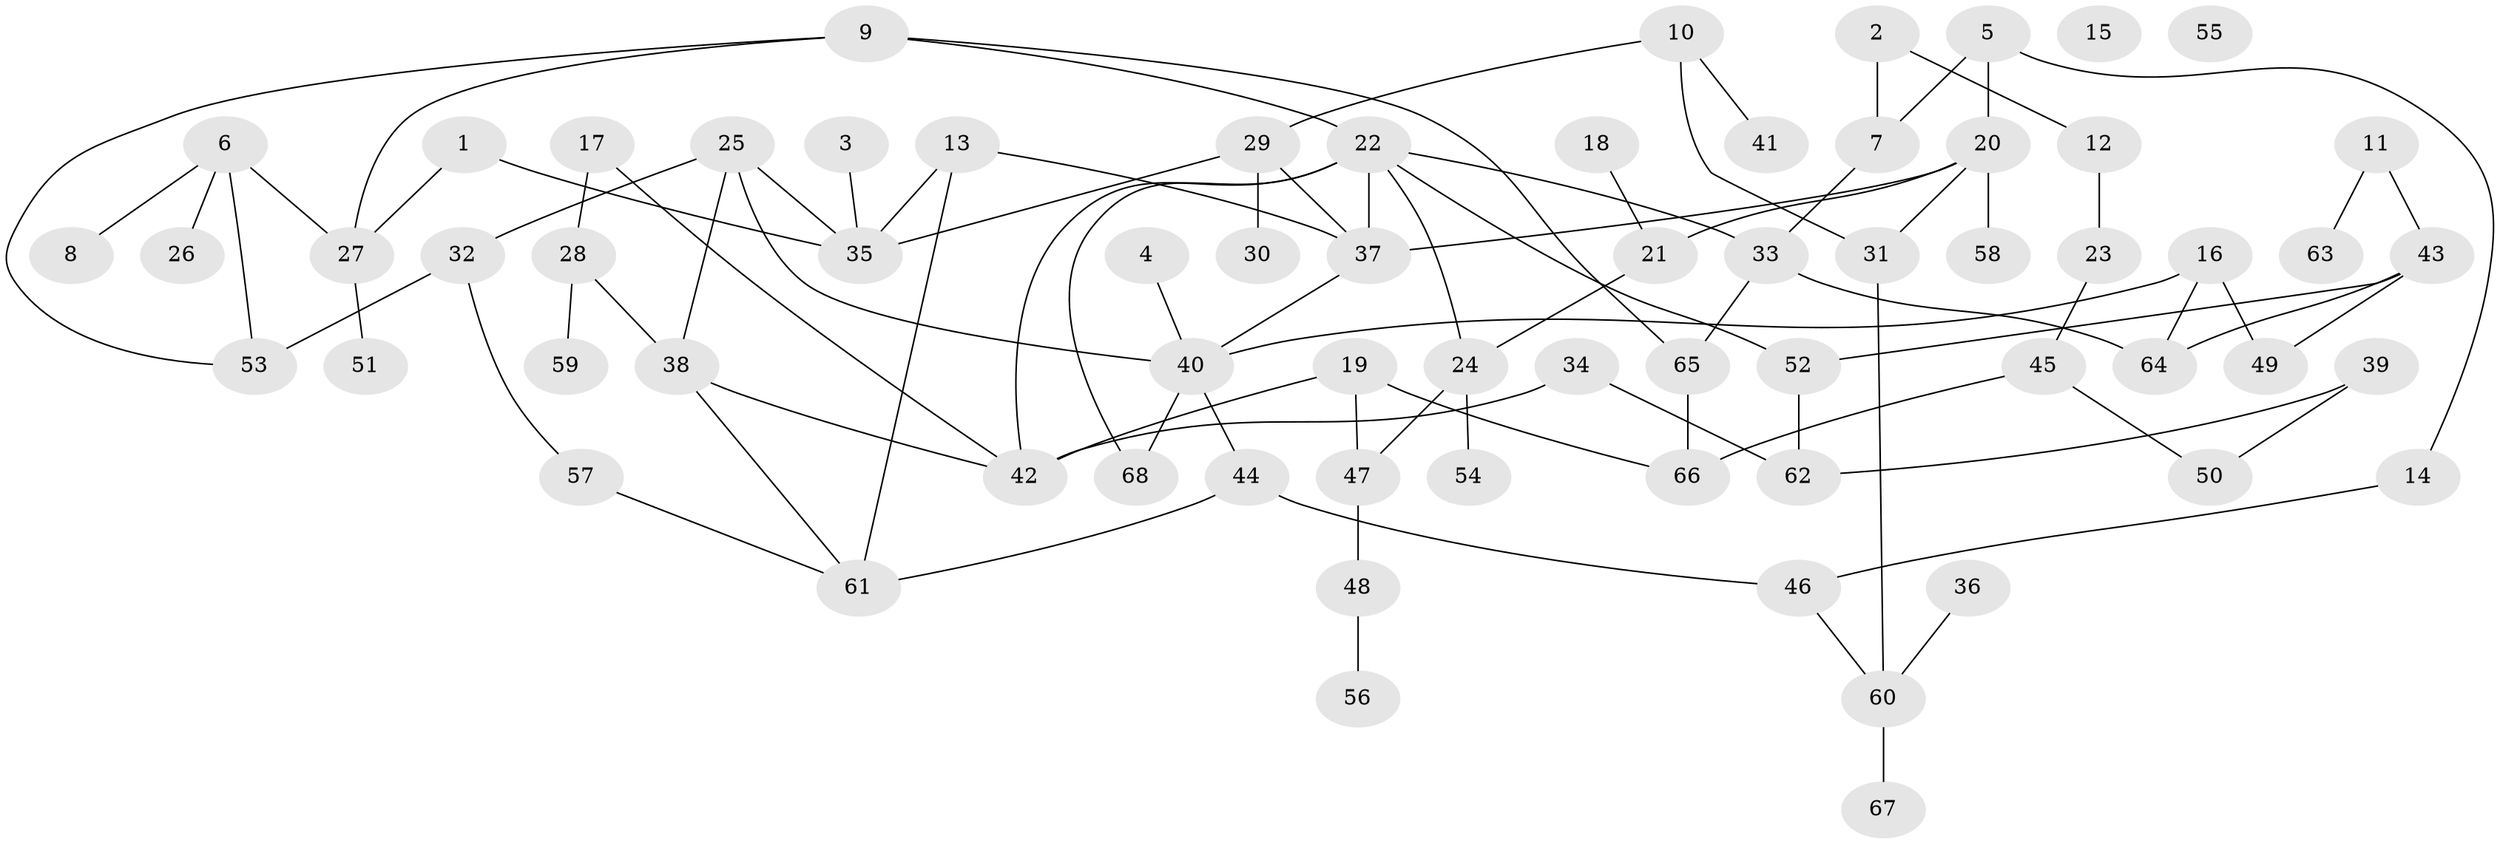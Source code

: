 // Generated by graph-tools (version 1.1) at 2025/49/03/09/25 03:49:03]
// undirected, 68 vertices, 90 edges
graph export_dot {
graph [start="1"]
  node [color=gray90,style=filled];
  1;
  2;
  3;
  4;
  5;
  6;
  7;
  8;
  9;
  10;
  11;
  12;
  13;
  14;
  15;
  16;
  17;
  18;
  19;
  20;
  21;
  22;
  23;
  24;
  25;
  26;
  27;
  28;
  29;
  30;
  31;
  32;
  33;
  34;
  35;
  36;
  37;
  38;
  39;
  40;
  41;
  42;
  43;
  44;
  45;
  46;
  47;
  48;
  49;
  50;
  51;
  52;
  53;
  54;
  55;
  56;
  57;
  58;
  59;
  60;
  61;
  62;
  63;
  64;
  65;
  66;
  67;
  68;
  1 -- 27;
  1 -- 35;
  2 -- 7;
  2 -- 12;
  3 -- 35;
  4 -- 40;
  5 -- 7;
  5 -- 14;
  5 -- 20;
  6 -- 8;
  6 -- 26;
  6 -- 27;
  6 -- 53;
  7 -- 33;
  9 -- 22;
  9 -- 27;
  9 -- 53;
  9 -- 65;
  10 -- 29;
  10 -- 31;
  10 -- 41;
  11 -- 43;
  11 -- 63;
  12 -- 23;
  13 -- 35;
  13 -- 37;
  13 -- 61;
  14 -- 46;
  16 -- 40;
  16 -- 49;
  16 -- 64;
  17 -- 28;
  17 -- 42;
  18 -- 21;
  19 -- 42;
  19 -- 47;
  19 -- 66;
  20 -- 21;
  20 -- 31;
  20 -- 37;
  20 -- 58;
  21 -- 24;
  22 -- 24;
  22 -- 33;
  22 -- 37;
  22 -- 42;
  22 -- 52;
  22 -- 68;
  23 -- 45;
  24 -- 47;
  24 -- 54;
  25 -- 32;
  25 -- 35;
  25 -- 38;
  25 -- 40;
  27 -- 51;
  28 -- 38;
  28 -- 59;
  29 -- 30;
  29 -- 35;
  29 -- 37;
  31 -- 60;
  32 -- 53;
  32 -- 57;
  33 -- 64;
  33 -- 65;
  34 -- 42;
  34 -- 62;
  36 -- 60;
  37 -- 40;
  38 -- 42;
  38 -- 61;
  39 -- 50;
  39 -- 62;
  40 -- 44;
  40 -- 68;
  43 -- 49;
  43 -- 52;
  43 -- 64;
  44 -- 46;
  44 -- 61;
  45 -- 50;
  45 -- 66;
  46 -- 60;
  47 -- 48;
  48 -- 56;
  52 -- 62;
  57 -- 61;
  60 -- 67;
  65 -- 66;
}
